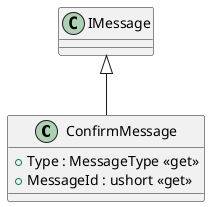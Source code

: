 @startuml
class ConfirmMessage {
    + Type : MessageType <<get>>
    + MessageId : ushort <<get>>
}
IMessage <|-- ConfirmMessage
@enduml
